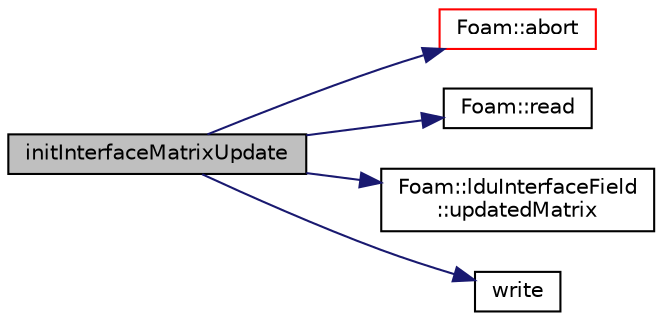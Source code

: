 digraph "initInterfaceMatrixUpdate"
{
  bgcolor="transparent";
  edge [fontname="Helvetica",fontsize="10",labelfontname="Helvetica",labelfontsize="10"];
  node [fontname="Helvetica",fontsize="10",shape=record];
  rankdir="LR";
  Node1 [label="initInterfaceMatrixUpdate",height=0.2,width=0.4,color="black", fillcolor="grey75", style="filled", fontcolor="black"];
  Node1 -> Node2 [color="midnightblue",fontsize="10",style="solid",fontname="Helvetica"];
  Node2 [label="Foam::abort",height=0.2,width=0.4,color="red",URL="$a10725.html#a447107a607d03e417307c203fa5fb44b"];
  Node1 -> Node3 [color="midnightblue",fontsize="10",style="solid",fontname="Helvetica"];
  Node3 [label="Foam::read",height=0.2,width=0.4,color="black",URL="$a10725.html#a18efc6d016047ec7c6d5150d913d8c34"];
  Node1 -> Node4 [color="midnightblue",fontsize="10",style="solid",fontname="Helvetica"];
  Node4 [label="Foam::lduInterfaceField\l::updatedMatrix",height=0.2,width=0.4,color="black",URL="$a01279.html#ad21ff98b99489ef4076a28d165247280",tooltip="Whether matrix has been updated. "];
  Node1 -> Node5 [color="midnightblue",fontsize="10",style="solid",fontname="Helvetica"];
  Node5 [label="write",height=0.2,width=0.4,color="black",URL="$a02917.html#a8f30b3c2179b03a7acf273e9dea43342"];
}
